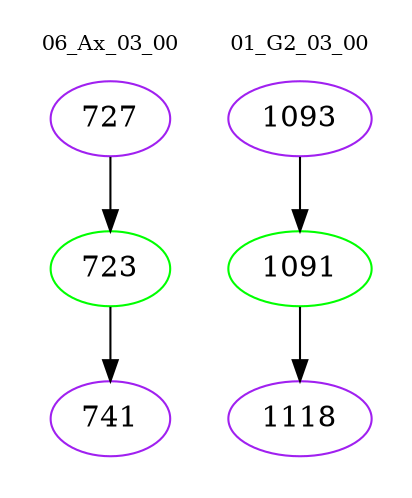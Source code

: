 digraph{
subgraph cluster_0 {
color = white
label = "06_Ax_03_00";
fontsize=10;
T0_727 [label="727", color="purple"]
T0_727 -> T0_723 [color="black"]
T0_723 [label="723", color="green"]
T0_723 -> T0_741 [color="black"]
T0_741 [label="741", color="purple"]
}
subgraph cluster_1 {
color = white
label = "01_G2_03_00";
fontsize=10;
T1_1093 [label="1093", color="purple"]
T1_1093 -> T1_1091 [color="black"]
T1_1091 [label="1091", color="green"]
T1_1091 -> T1_1118 [color="black"]
T1_1118 [label="1118", color="purple"]
}
}

